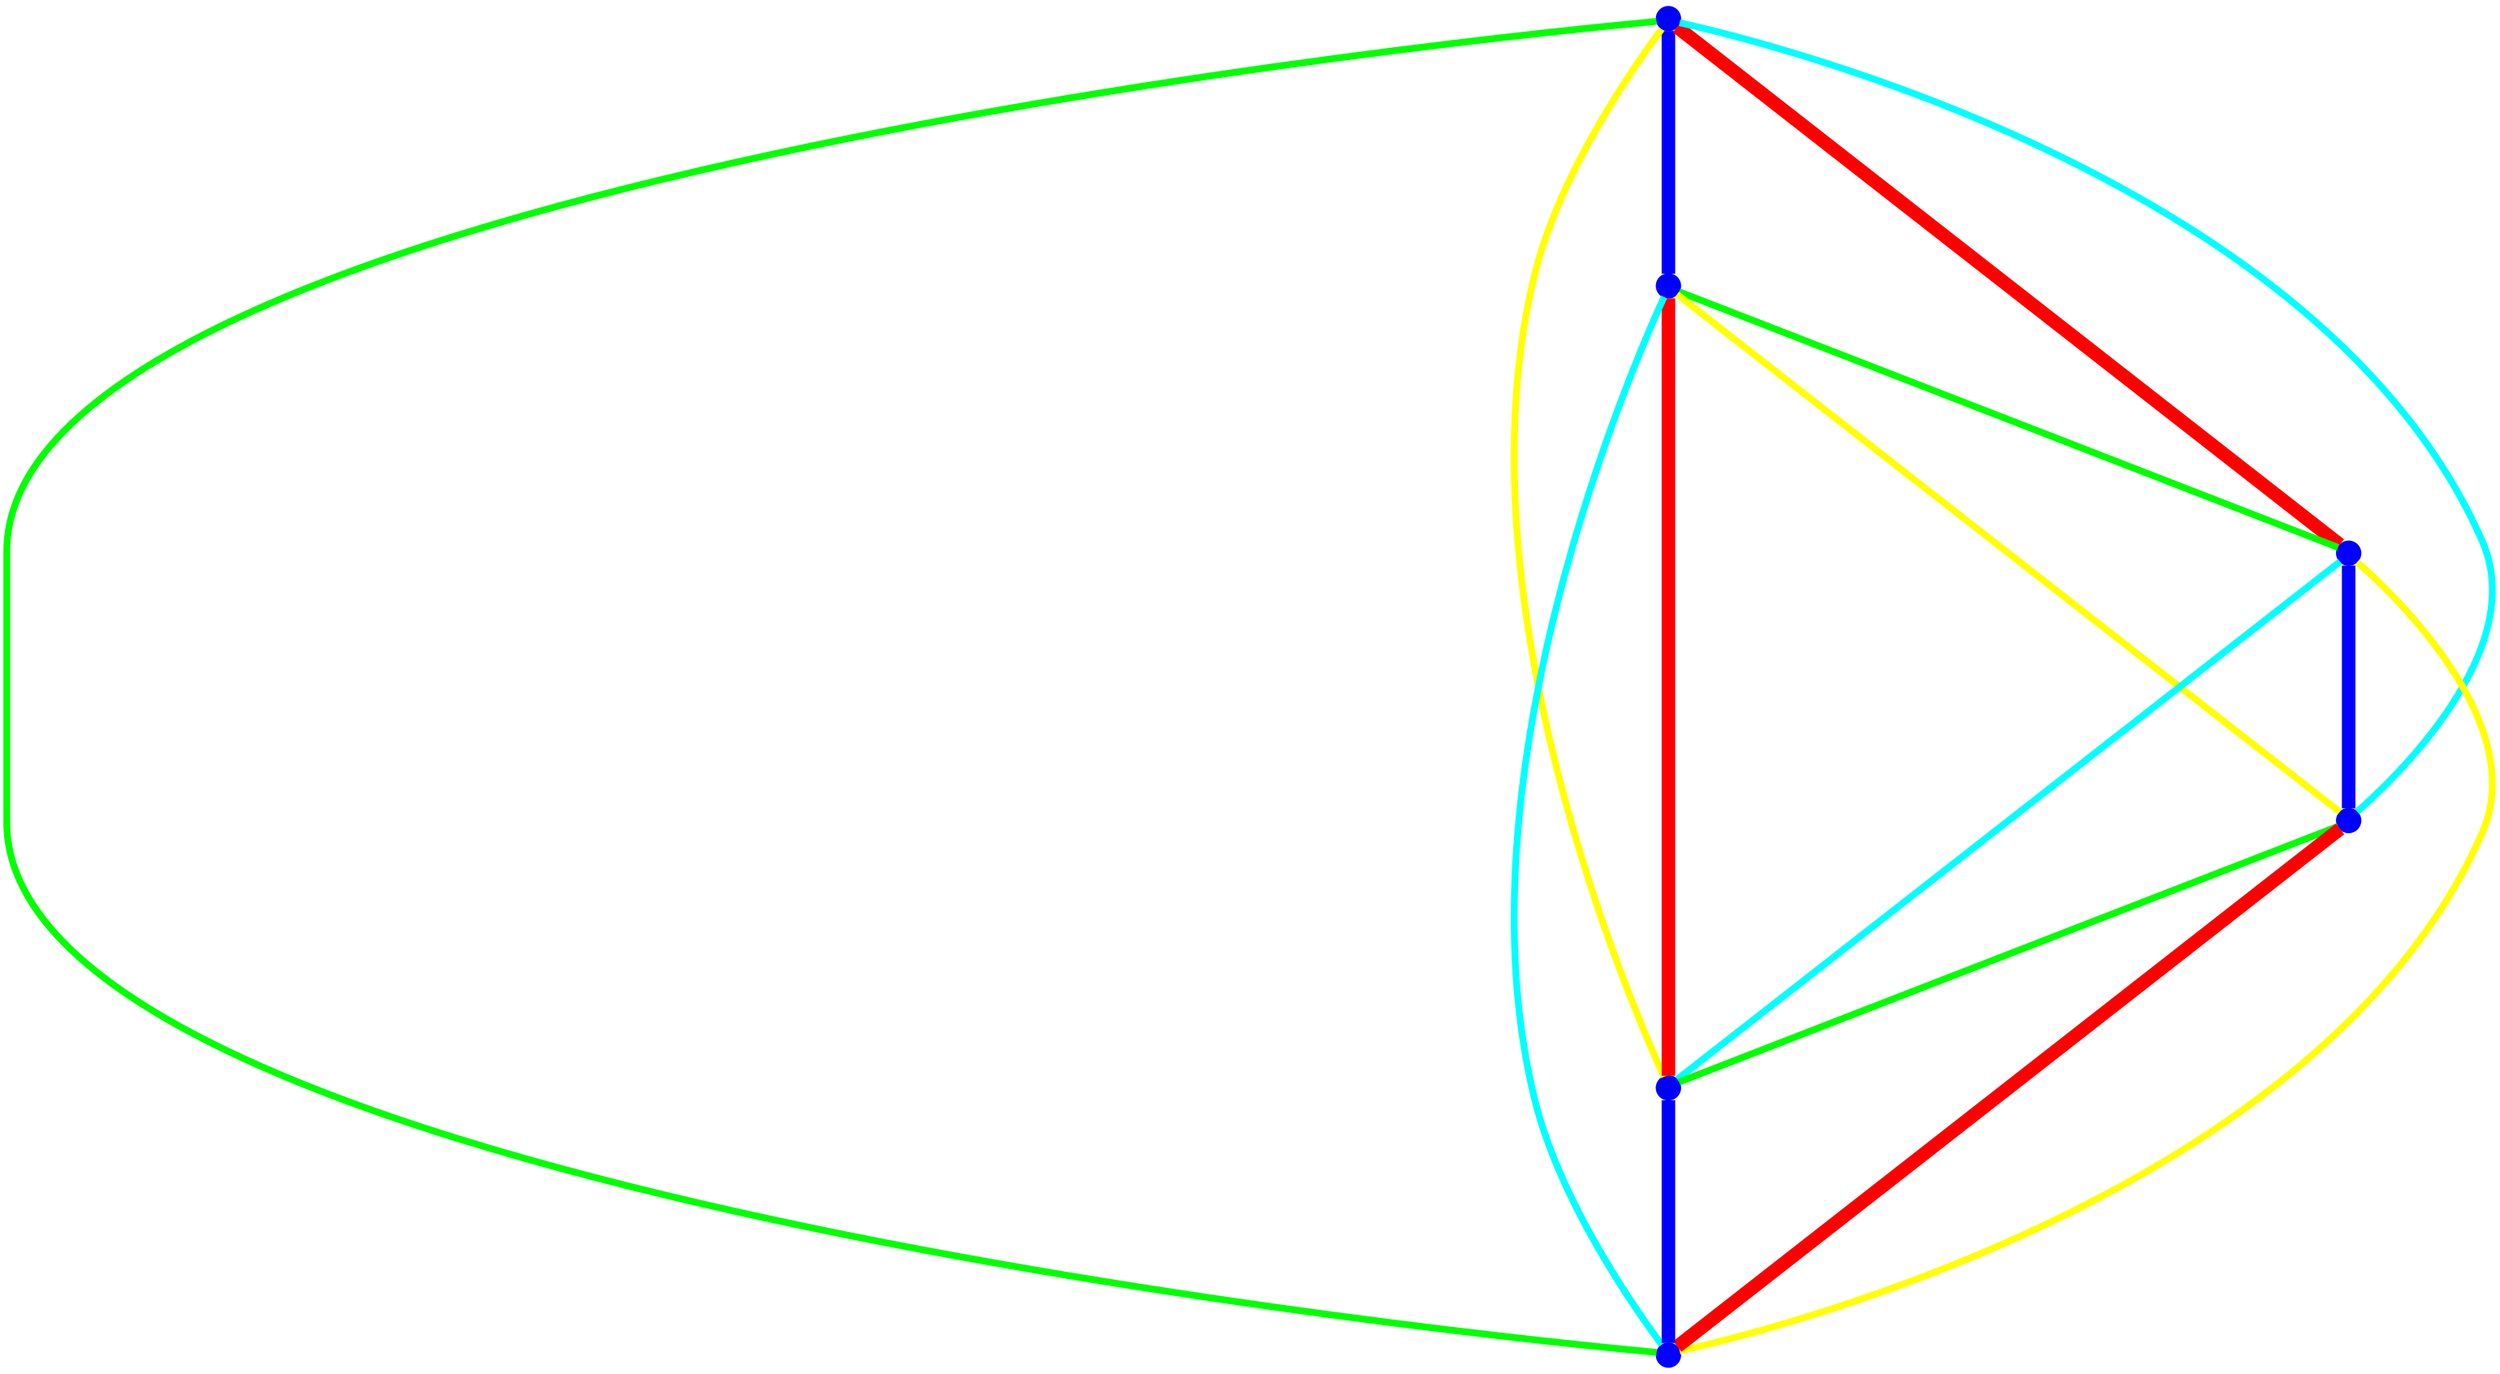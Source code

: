 graph {
ranksep=2
nodesep=2
node [label="" shape=circle style=filled fixedsize=true color=blue fillcolor=blue width=0.2];
"1" -- "2" [style="solid",penwidth="8",color="blue"];
"1" -- "3" [style="solid",penwidth="8",color="red"];
"1" -- "4" [style="solid",penwidth="4",color="cyan"];
"1" -- "5" [style="solid",penwidth="4",color="yellow"];
"1" -- "6" [style="solid",penwidth="4",color="green"];
"2" -- "3" [style="solid",penwidth="4",color="green"];
"2" -- "4" [style="solid",penwidth="4",color="yellow"];
"2" -- "5" [style="solid",penwidth="8",color="red"];
"2" -- "6" [style="solid",penwidth="4",color="cyan"];
"3" -- "4" [style="solid",penwidth="8",color="blue"];
"3" -- "5" [style="solid",penwidth="4",color="cyan"];
"3" -- "6" [style="solid",penwidth="4",color="yellow"];
"4" -- "5" [style="solid",penwidth="4",color="green"];
"4" -- "6" [style="solid",penwidth="8",color="red"];
"5" -- "6" [style="solid",penwidth="8",color="blue"];
}
